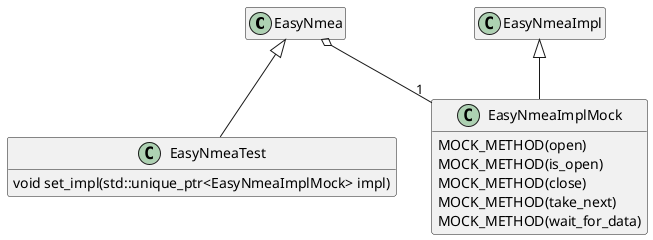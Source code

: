@startuml
hide empty members

class EasyNmea
class EasyNmeaImpl

EasyNmeaTest : void set_impl(std::unique_ptr<EasyNmeaImplMock> impl)

EasyNmeaImplMock : MOCK_METHOD(open)
EasyNmeaImplMock : MOCK_METHOD(is_open)
EasyNmeaImplMock : MOCK_METHOD(close)
EasyNmeaImplMock : MOCK_METHOD(take_next)
EasyNmeaImplMock : MOCK_METHOD(wait_for_data)

EasyNmeaImpl <|-- EasyNmeaImplMock
EasyNmea o-- "1" EasyNmeaImplMock
EasyNmea <|-- EasyNmeaTest
@enduml
